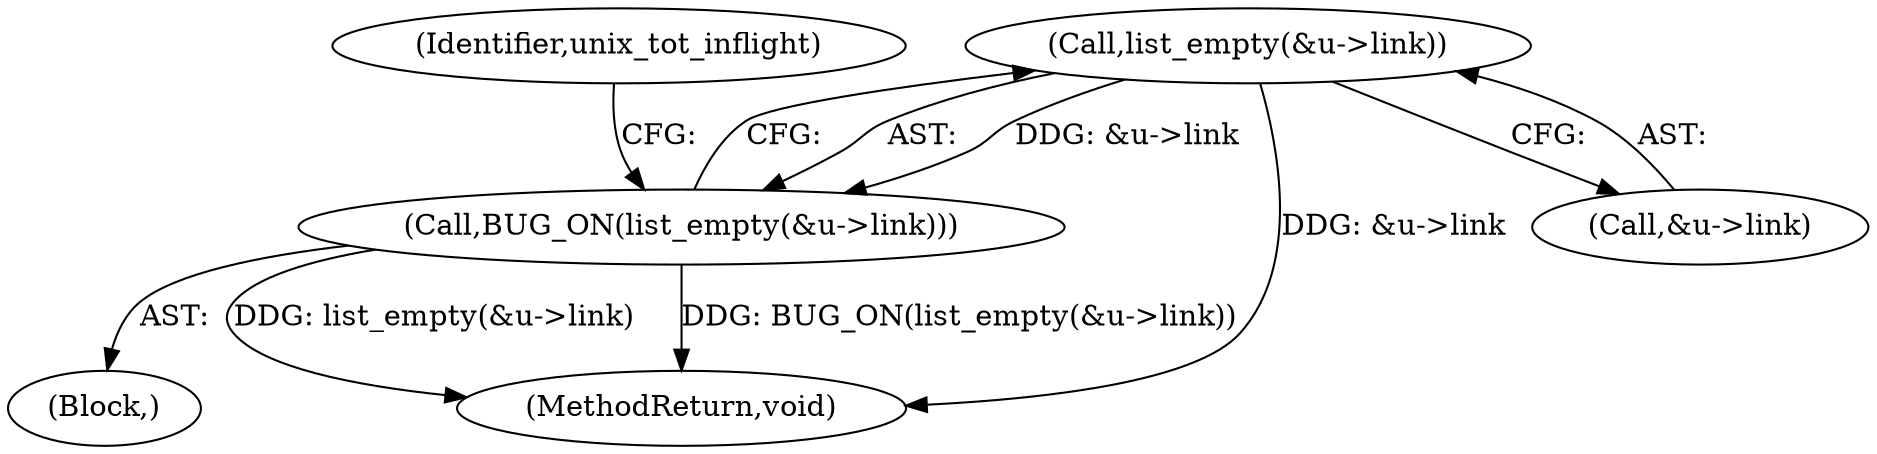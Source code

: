 digraph "0_linux_415e3d3e90ce9e18727e8843ae343eda5a58fad6_4@pointer" {
"1000146" [label="(Call,list_empty(&u->link))"];
"1000145" [label="(Call,BUG_ON(list_empty(&u->link)))"];
"1000144" [label="(Block,)"];
"1000152" [label="(Identifier,unix_tot_inflight)"];
"1000146" [label="(Call,list_empty(&u->link))"];
"1000147" [label="(Call,&u->link)"];
"1000160" [label="(MethodReturn,void)"];
"1000145" [label="(Call,BUG_ON(list_empty(&u->link)))"];
"1000146" -> "1000145"  [label="AST: "];
"1000146" -> "1000147"  [label="CFG: "];
"1000147" -> "1000146"  [label="AST: "];
"1000145" -> "1000146"  [label="CFG: "];
"1000146" -> "1000160"  [label="DDG: &u->link"];
"1000146" -> "1000145"  [label="DDG: &u->link"];
"1000145" -> "1000144"  [label="AST: "];
"1000152" -> "1000145"  [label="CFG: "];
"1000145" -> "1000160"  [label="DDG: list_empty(&u->link)"];
"1000145" -> "1000160"  [label="DDG: BUG_ON(list_empty(&u->link))"];
}
